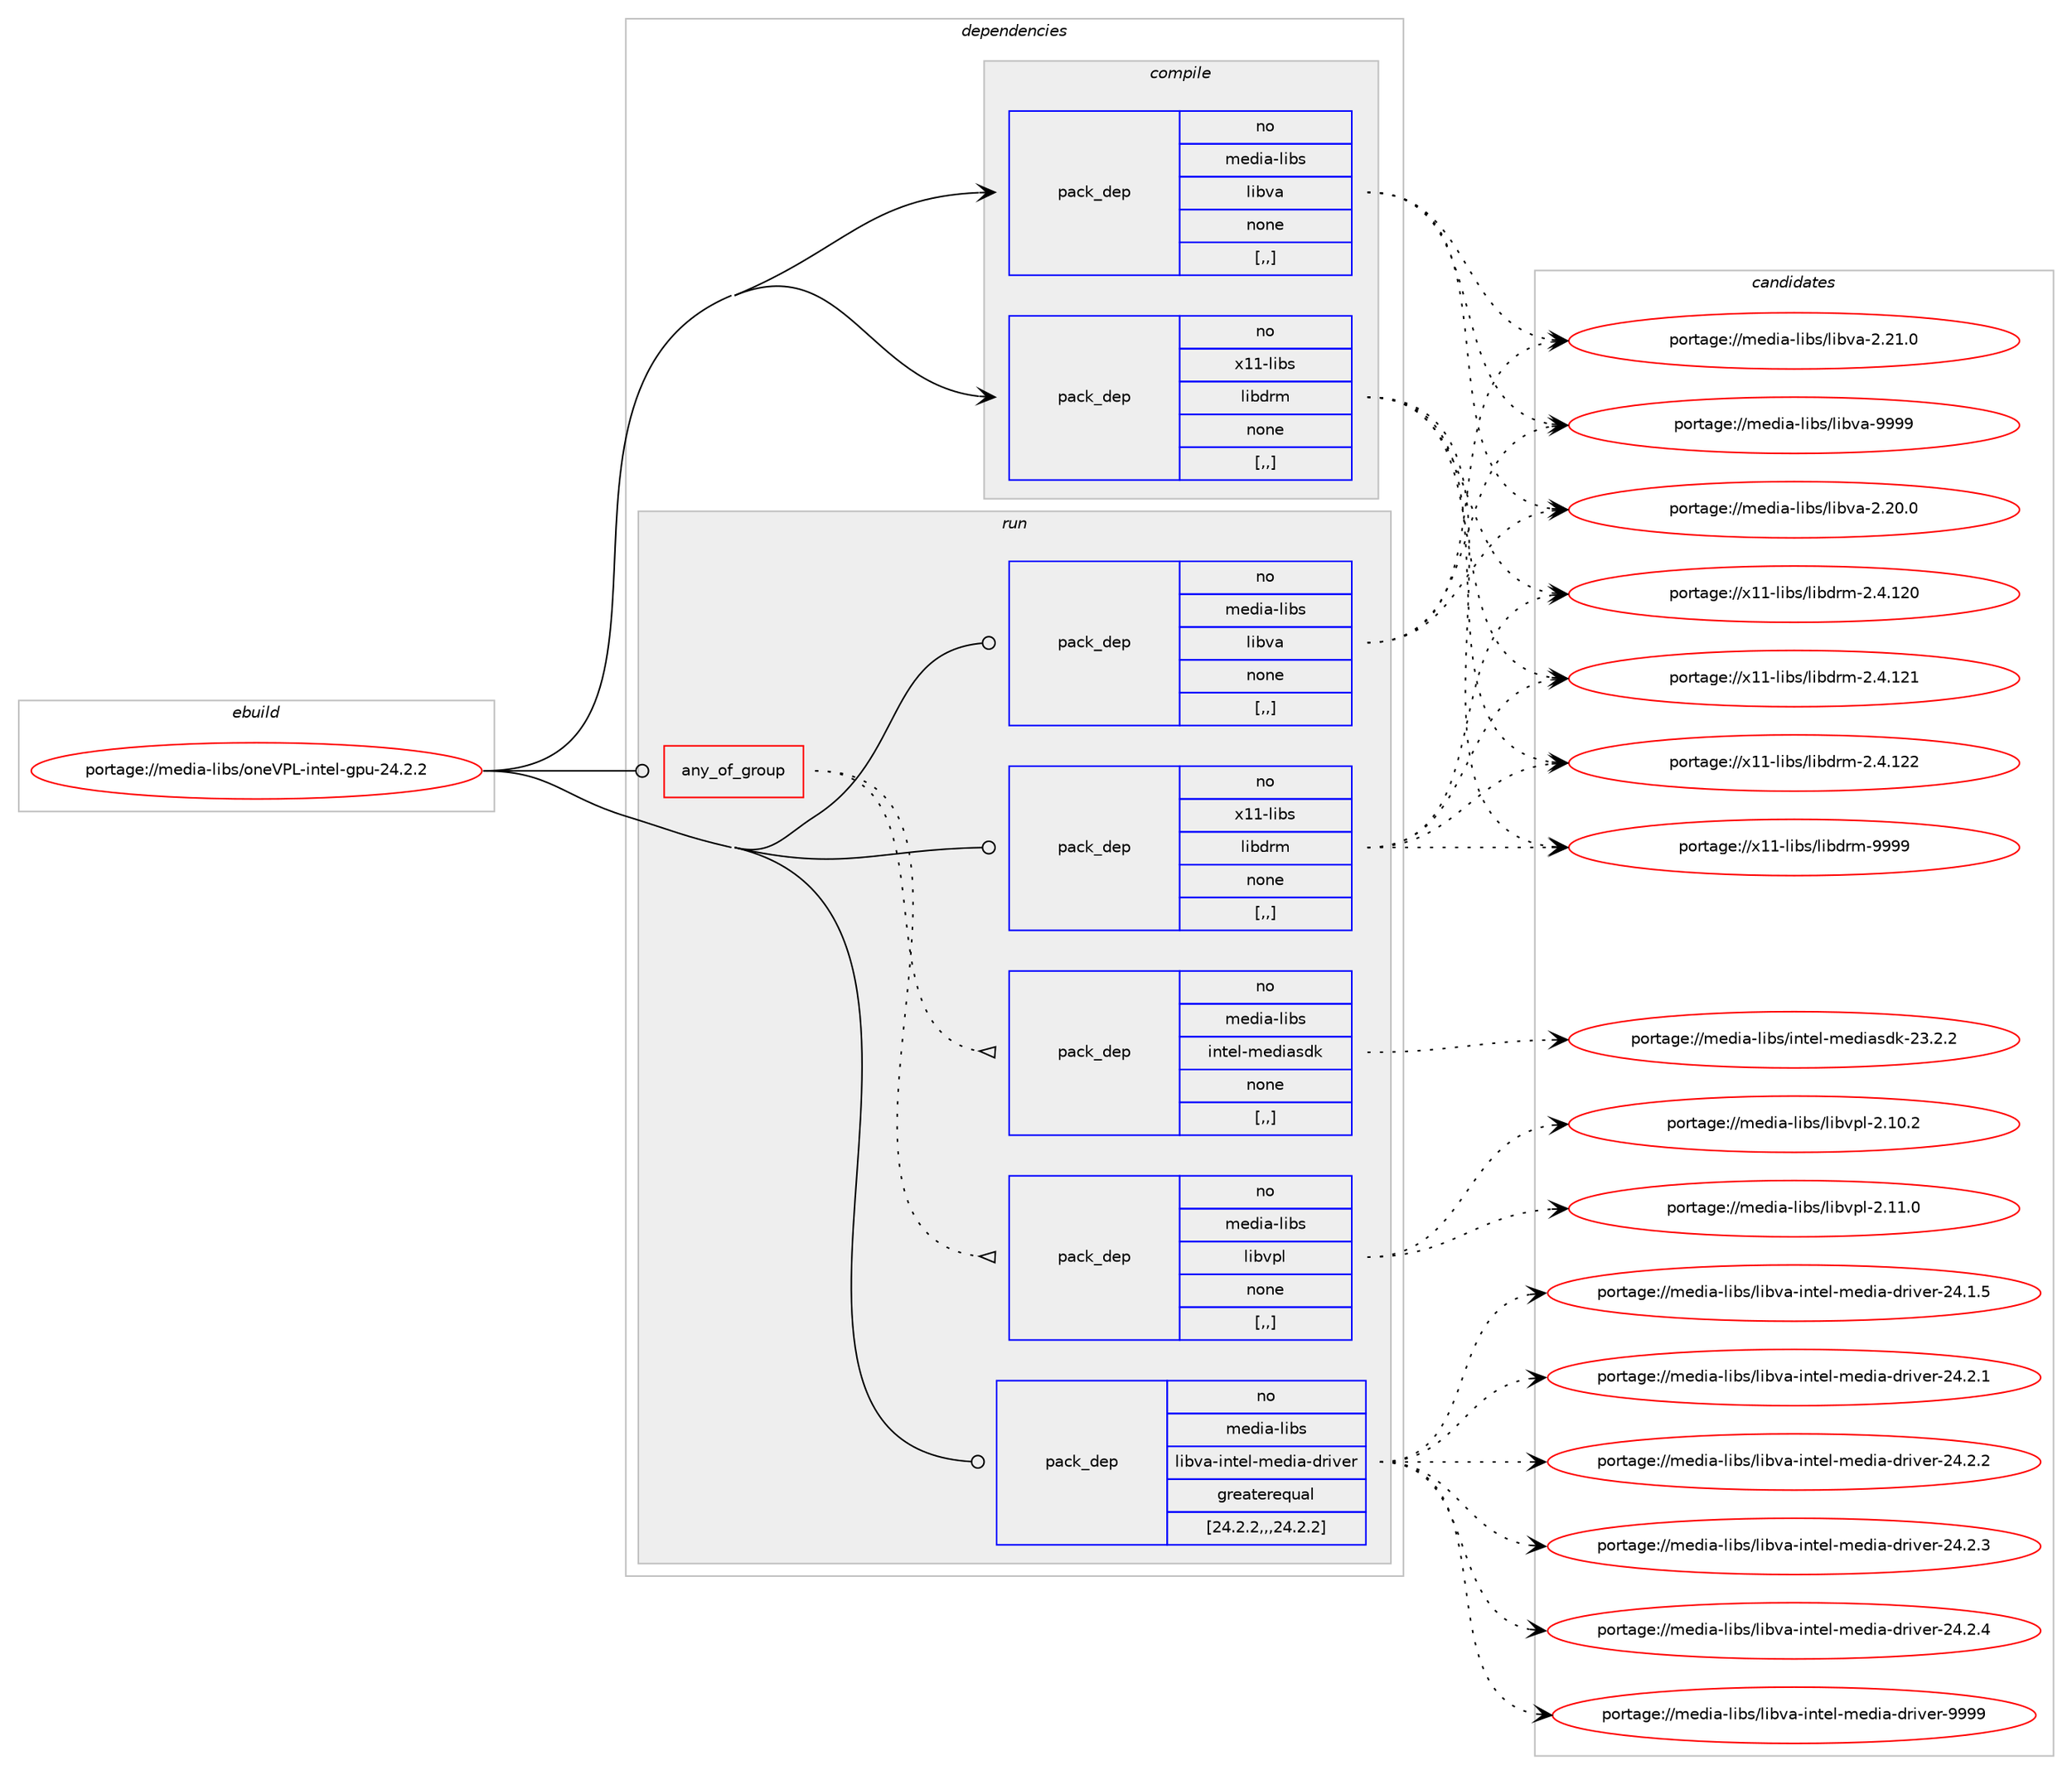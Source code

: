 digraph prolog {

# *************
# Graph options
# *************

newrank=true;
concentrate=true;
compound=true;
graph [rankdir=LR,fontname=Helvetica,fontsize=10,ranksep=1.5];#, ranksep=2.5, nodesep=0.2];
edge  [arrowhead=vee];
node  [fontname=Helvetica,fontsize=10];

# **********
# The ebuild
# **********

subgraph cluster_leftcol {
color=gray;
rank=same;
label=<<i>ebuild</i>>;
id [label="portage://media-libs/oneVPL-intel-gpu-24.2.2", color=red, width=4, href="../media-libs/oneVPL-intel-gpu-24.2.2.svg"];
}

# ****************
# The dependencies
# ****************

subgraph cluster_midcol {
color=gray;
label=<<i>dependencies</i>>;
subgraph cluster_compile {
fillcolor="#eeeeee";
style=filled;
label=<<i>compile</i>>;
subgraph pack219089 {
dependency296517 [label=<<TABLE BORDER="0" CELLBORDER="1" CELLSPACING="0" CELLPADDING="4" WIDTH="220"><TR><TD ROWSPAN="6" CELLPADDING="30">pack_dep</TD></TR><TR><TD WIDTH="110">no</TD></TR><TR><TD>media-libs</TD></TR><TR><TD>libva</TD></TR><TR><TD>none</TD></TR><TR><TD>[,,]</TD></TR></TABLE>>, shape=none, color=blue];
}
id:e -> dependency296517:w [weight=20,style="solid",arrowhead="vee"];
subgraph pack219090 {
dependency296518 [label=<<TABLE BORDER="0" CELLBORDER="1" CELLSPACING="0" CELLPADDING="4" WIDTH="220"><TR><TD ROWSPAN="6" CELLPADDING="30">pack_dep</TD></TR><TR><TD WIDTH="110">no</TD></TR><TR><TD>x11-libs</TD></TR><TR><TD>libdrm</TD></TR><TR><TD>none</TD></TR><TR><TD>[,,]</TD></TR></TABLE>>, shape=none, color=blue];
}
id:e -> dependency296518:w [weight=20,style="solid",arrowhead="vee"];
}
subgraph cluster_compileandrun {
fillcolor="#eeeeee";
style=filled;
label=<<i>compile and run</i>>;
}
subgraph cluster_run {
fillcolor="#eeeeee";
style=filled;
label=<<i>run</i>>;
subgraph any2162 {
dependency296519 [label=<<TABLE BORDER="0" CELLBORDER="1" CELLSPACING="0" CELLPADDING="4"><TR><TD CELLPADDING="10">any_of_group</TD></TR></TABLE>>, shape=none, color=red];subgraph pack219091 {
dependency296520 [label=<<TABLE BORDER="0" CELLBORDER="1" CELLSPACING="0" CELLPADDING="4" WIDTH="220"><TR><TD ROWSPAN="6" CELLPADDING="30">pack_dep</TD></TR><TR><TD WIDTH="110">no</TD></TR><TR><TD>media-libs</TD></TR><TR><TD>libvpl</TD></TR><TR><TD>none</TD></TR><TR><TD>[,,]</TD></TR></TABLE>>, shape=none, color=blue];
}
dependency296519:e -> dependency296520:w [weight=20,style="dotted",arrowhead="oinv"];
subgraph pack219092 {
dependency296521 [label=<<TABLE BORDER="0" CELLBORDER="1" CELLSPACING="0" CELLPADDING="4" WIDTH="220"><TR><TD ROWSPAN="6" CELLPADDING="30">pack_dep</TD></TR><TR><TD WIDTH="110">no</TD></TR><TR><TD>media-libs</TD></TR><TR><TD>intel-mediasdk</TD></TR><TR><TD>none</TD></TR><TR><TD>[,,]</TD></TR></TABLE>>, shape=none, color=blue];
}
dependency296519:e -> dependency296521:w [weight=20,style="dotted",arrowhead="oinv"];
}
id:e -> dependency296519:w [weight=20,style="solid",arrowhead="odot"];
subgraph pack219093 {
dependency296522 [label=<<TABLE BORDER="0" CELLBORDER="1" CELLSPACING="0" CELLPADDING="4" WIDTH="220"><TR><TD ROWSPAN="6" CELLPADDING="30">pack_dep</TD></TR><TR><TD WIDTH="110">no</TD></TR><TR><TD>media-libs</TD></TR><TR><TD>libva</TD></TR><TR><TD>none</TD></TR><TR><TD>[,,]</TD></TR></TABLE>>, shape=none, color=blue];
}
id:e -> dependency296522:w [weight=20,style="solid",arrowhead="odot"];
subgraph pack219094 {
dependency296523 [label=<<TABLE BORDER="0" CELLBORDER="1" CELLSPACING="0" CELLPADDING="4" WIDTH="220"><TR><TD ROWSPAN="6" CELLPADDING="30">pack_dep</TD></TR><TR><TD WIDTH="110">no</TD></TR><TR><TD>media-libs</TD></TR><TR><TD>libva-intel-media-driver</TD></TR><TR><TD>greaterequal</TD></TR><TR><TD>[24.2.2,,,24.2.2]</TD></TR></TABLE>>, shape=none, color=blue];
}
id:e -> dependency296523:w [weight=20,style="solid",arrowhead="odot"];
subgraph pack219095 {
dependency296524 [label=<<TABLE BORDER="0" CELLBORDER="1" CELLSPACING="0" CELLPADDING="4" WIDTH="220"><TR><TD ROWSPAN="6" CELLPADDING="30">pack_dep</TD></TR><TR><TD WIDTH="110">no</TD></TR><TR><TD>x11-libs</TD></TR><TR><TD>libdrm</TD></TR><TR><TD>none</TD></TR><TR><TD>[,,]</TD></TR></TABLE>>, shape=none, color=blue];
}
id:e -> dependency296524:w [weight=20,style="solid",arrowhead="odot"];
}
}

# **************
# The candidates
# **************

subgraph cluster_choices {
rank=same;
color=gray;
label=<<i>candidates</i>>;

subgraph choice219089 {
color=black;
nodesep=1;
choice10910110010597451081059811547108105981189745504650484648 [label="portage://media-libs/libva-2.20.0", color=red, width=4,href="../media-libs/libva-2.20.0.svg"];
choice10910110010597451081059811547108105981189745504650494648 [label="portage://media-libs/libva-2.21.0", color=red, width=4,href="../media-libs/libva-2.21.0.svg"];
choice1091011001059745108105981154710810598118974557575757 [label="portage://media-libs/libva-9999", color=red, width=4,href="../media-libs/libva-9999.svg"];
dependency296517:e -> choice10910110010597451081059811547108105981189745504650484648:w [style=dotted,weight="100"];
dependency296517:e -> choice10910110010597451081059811547108105981189745504650494648:w [style=dotted,weight="100"];
dependency296517:e -> choice1091011001059745108105981154710810598118974557575757:w [style=dotted,weight="100"];
}
subgraph choice219090 {
color=black;
nodesep=1;
choice1204949451081059811547108105981001141094550465246495048 [label="portage://x11-libs/libdrm-2.4.120", color=red, width=4,href="../x11-libs/libdrm-2.4.120.svg"];
choice1204949451081059811547108105981001141094550465246495049 [label="portage://x11-libs/libdrm-2.4.121", color=red, width=4,href="../x11-libs/libdrm-2.4.121.svg"];
choice1204949451081059811547108105981001141094550465246495050 [label="portage://x11-libs/libdrm-2.4.122", color=red, width=4,href="../x11-libs/libdrm-2.4.122.svg"];
choice1204949451081059811547108105981001141094557575757 [label="portage://x11-libs/libdrm-9999", color=red, width=4,href="../x11-libs/libdrm-9999.svg"];
dependency296518:e -> choice1204949451081059811547108105981001141094550465246495048:w [style=dotted,weight="100"];
dependency296518:e -> choice1204949451081059811547108105981001141094550465246495049:w [style=dotted,weight="100"];
dependency296518:e -> choice1204949451081059811547108105981001141094550465246495050:w [style=dotted,weight="100"];
dependency296518:e -> choice1204949451081059811547108105981001141094557575757:w [style=dotted,weight="100"];
}
subgraph choice219091 {
color=black;
nodesep=1;
choice109101100105974510810598115471081059811811210845504649484650 [label="portage://media-libs/libvpl-2.10.2", color=red, width=4,href="../media-libs/libvpl-2.10.2.svg"];
choice109101100105974510810598115471081059811811210845504649494648 [label="portage://media-libs/libvpl-2.11.0", color=red, width=4,href="../media-libs/libvpl-2.11.0.svg"];
dependency296520:e -> choice109101100105974510810598115471081059811811210845504649484650:w [style=dotted,weight="100"];
dependency296520:e -> choice109101100105974510810598115471081059811811210845504649494648:w [style=dotted,weight="100"];
}
subgraph choice219092 {
color=black;
nodesep=1;
choice10910110010597451081059811547105110116101108451091011001059711510010745505146504650 [label="portage://media-libs/intel-mediasdk-23.2.2", color=red, width=4,href="../media-libs/intel-mediasdk-23.2.2.svg"];
dependency296521:e -> choice10910110010597451081059811547105110116101108451091011001059711510010745505146504650:w [style=dotted,weight="100"];
}
subgraph choice219093 {
color=black;
nodesep=1;
choice10910110010597451081059811547108105981189745504650484648 [label="portage://media-libs/libva-2.20.0", color=red, width=4,href="../media-libs/libva-2.20.0.svg"];
choice10910110010597451081059811547108105981189745504650494648 [label="portage://media-libs/libva-2.21.0", color=red, width=4,href="../media-libs/libva-2.21.0.svg"];
choice1091011001059745108105981154710810598118974557575757 [label="portage://media-libs/libva-9999", color=red, width=4,href="../media-libs/libva-9999.svg"];
dependency296522:e -> choice10910110010597451081059811547108105981189745504650484648:w [style=dotted,weight="100"];
dependency296522:e -> choice10910110010597451081059811547108105981189745504650494648:w [style=dotted,weight="100"];
dependency296522:e -> choice1091011001059745108105981154710810598118974557575757:w [style=dotted,weight="100"];
}
subgraph choice219094 {
color=black;
nodesep=1;
choice1091011001059745108105981154710810598118974510511011610110845109101100105974510011410511810111445505246494653 [label="portage://media-libs/libva-intel-media-driver-24.1.5", color=red, width=4,href="../media-libs/libva-intel-media-driver-24.1.5.svg"];
choice1091011001059745108105981154710810598118974510511011610110845109101100105974510011410511810111445505246504649 [label="portage://media-libs/libva-intel-media-driver-24.2.1", color=red, width=4,href="../media-libs/libva-intel-media-driver-24.2.1.svg"];
choice1091011001059745108105981154710810598118974510511011610110845109101100105974510011410511810111445505246504650 [label="portage://media-libs/libva-intel-media-driver-24.2.2", color=red, width=4,href="../media-libs/libva-intel-media-driver-24.2.2.svg"];
choice1091011001059745108105981154710810598118974510511011610110845109101100105974510011410511810111445505246504651 [label="portage://media-libs/libva-intel-media-driver-24.2.3", color=red, width=4,href="../media-libs/libva-intel-media-driver-24.2.3.svg"];
choice1091011001059745108105981154710810598118974510511011610110845109101100105974510011410511810111445505246504652 [label="portage://media-libs/libva-intel-media-driver-24.2.4", color=red, width=4,href="../media-libs/libva-intel-media-driver-24.2.4.svg"];
choice109101100105974510810598115471081059811897451051101161011084510910110010597451001141051181011144557575757 [label="portage://media-libs/libva-intel-media-driver-9999", color=red, width=4,href="../media-libs/libva-intel-media-driver-9999.svg"];
dependency296523:e -> choice1091011001059745108105981154710810598118974510511011610110845109101100105974510011410511810111445505246494653:w [style=dotted,weight="100"];
dependency296523:e -> choice1091011001059745108105981154710810598118974510511011610110845109101100105974510011410511810111445505246504649:w [style=dotted,weight="100"];
dependency296523:e -> choice1091011001059745108105981154710810598118974510511011610110845109101100105974510011410511810111445505246504650:w [style=dotted,weight="100"];
dependency296523:e -> choice1091011001059745108105981154710810598118974510511011610110845109101100105974510011410511810111445505246504651:w [style=dotted,weight="100"];
dependency296523:e -> choice1091011001059745108105981154710810598118974510511011610110845109101100105974510011410511810111445505246504652:w [style=dotted,weight="100"];
dependency296523:e -> choice109101100105974510810598115471081059811897451051101161011084510910110010597451001141051181011144557575757:w [style=dotted,weight="100"];
}
subgraph choice219095 {
color=black;
nodesep=1;
choice1204949451081059811547108105981001141094550465246495048 [label="portage://x11-libs/libdrm-2.4.120", color=red, width=4,href="../x11-libs/libdrm-2.4.120.svg"];
choice1204949451081059811547108105981001141094550465246495049 [label="portage://x11-libs/libdrm-2.4.121", color=red, width=4,href="../x11-libs/libdrm-2.4.121.svg"];
choice1204949451081059811547108105981001141094550465246495050 [label="portage://x11-libs/libdrm-2.4.122", color=red, width=4,href="../x11-libs/libdrm-2.4.122.svg"];
choice1204949451081059811547108105981001141094557575757 [label="portage://x11-libs/libdrm-9999", color=red, width=4,href="../x11-libs/libdrm-9999.svg"];
dependency296524:e -> choice1204949451081059811547108105981001141094550465246495048:w [style=dotted,weight="100"];
dependency296524:e -> choice1204949451081059811547108105981001141094550465246495049:w [style=dotted,weight="100"];
dependency296524:e -> choice1204949451081059811547108105981001141094550465246495050:w [style=dotted,weight="100"];
dependency296524:e -> choice1204949451081059811547108105981001141094557575757:w [style=dotted,weight="100"];
}
}

}

